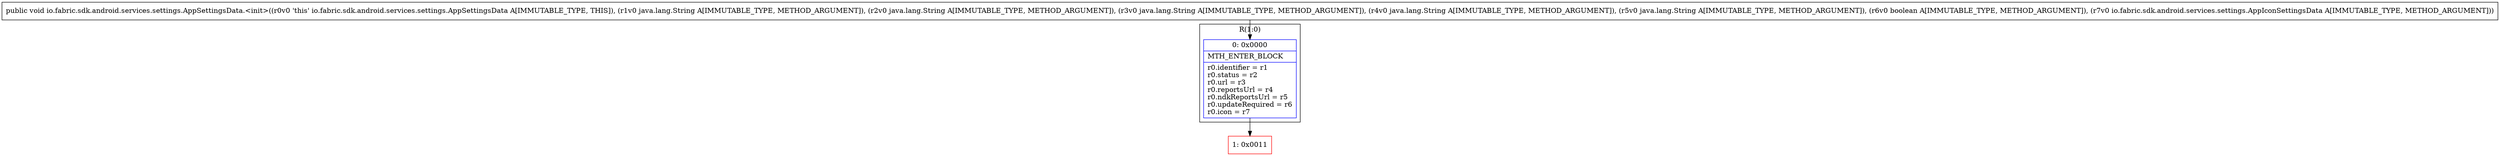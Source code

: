 digraph "CFG forio.fabric.sdk.android.services.settings.AppSettingsData.\<init\>(Ljava\/lang\/String;Ljava\/lang\/String;Ljava\/lang\/String;Ljava\/lang\/String;Ljava\/lang\/String;ZLio\/fabric\/sdk\/android\/services\/settings\/AppIconSettingsData;)V" {
subgraph cluster_Region_1820964050 {
label = "R(1:0)";
node [shape=record,color=blue];
Node_0 [shape=record,label="{0\:\ 0x0000|MTH_ENTER_BLOCK\l|r0.identifier = r1\lr0.status = r2\lr0.url = r3\lr0.reportsUrl = r4\lr0.ndkReportsUrl = r5\lr0.updateRequired = r6\lr0.icon = r7\l}"];
}
Node_1 [shape=record,color=red,label="{1\:\ 0x0011}"];
MethodNode[shape=record,label="{public void io.fabric.sdk.android.services.settings.AppSettingsData.\<init\>((r0v0 'this' io.fabric.sdk.android.services.settings.AppSettingsData A[IMMUTABLE_TYPE, THIS]), (r1v0 java.lang.String A[IMMUTABLE_TYPE, METHOD_ARGUMENT]), (r2v0 java.lang.String A[IMMUTABLE_TYPE, METHOD_ARGUMENT]), (r3v0 java.lang.String A[IMMUTABLE_TYPE, METHOD_ARGUMENT]), (r4v0 java.lang.String A[IMMUTABLE_TYPE, METHOD_ARGUMENT]), (r5v0 java.lang.String A[IMMUTABLE_TYPE, METHOD_ARGUMENT]), (r6v0 boolean A[IMMUTABLE_TYPE, METHOD_ARGUMENT]), (r7v0 io.fabric.sdk.android.services.settings.AppIconSettingsData A[IMMUTABLE_TYPE, METHOD_ARGUMENT])) }"];
MethodNode -> Node_0;
Node_0 -> Node_1;
}

